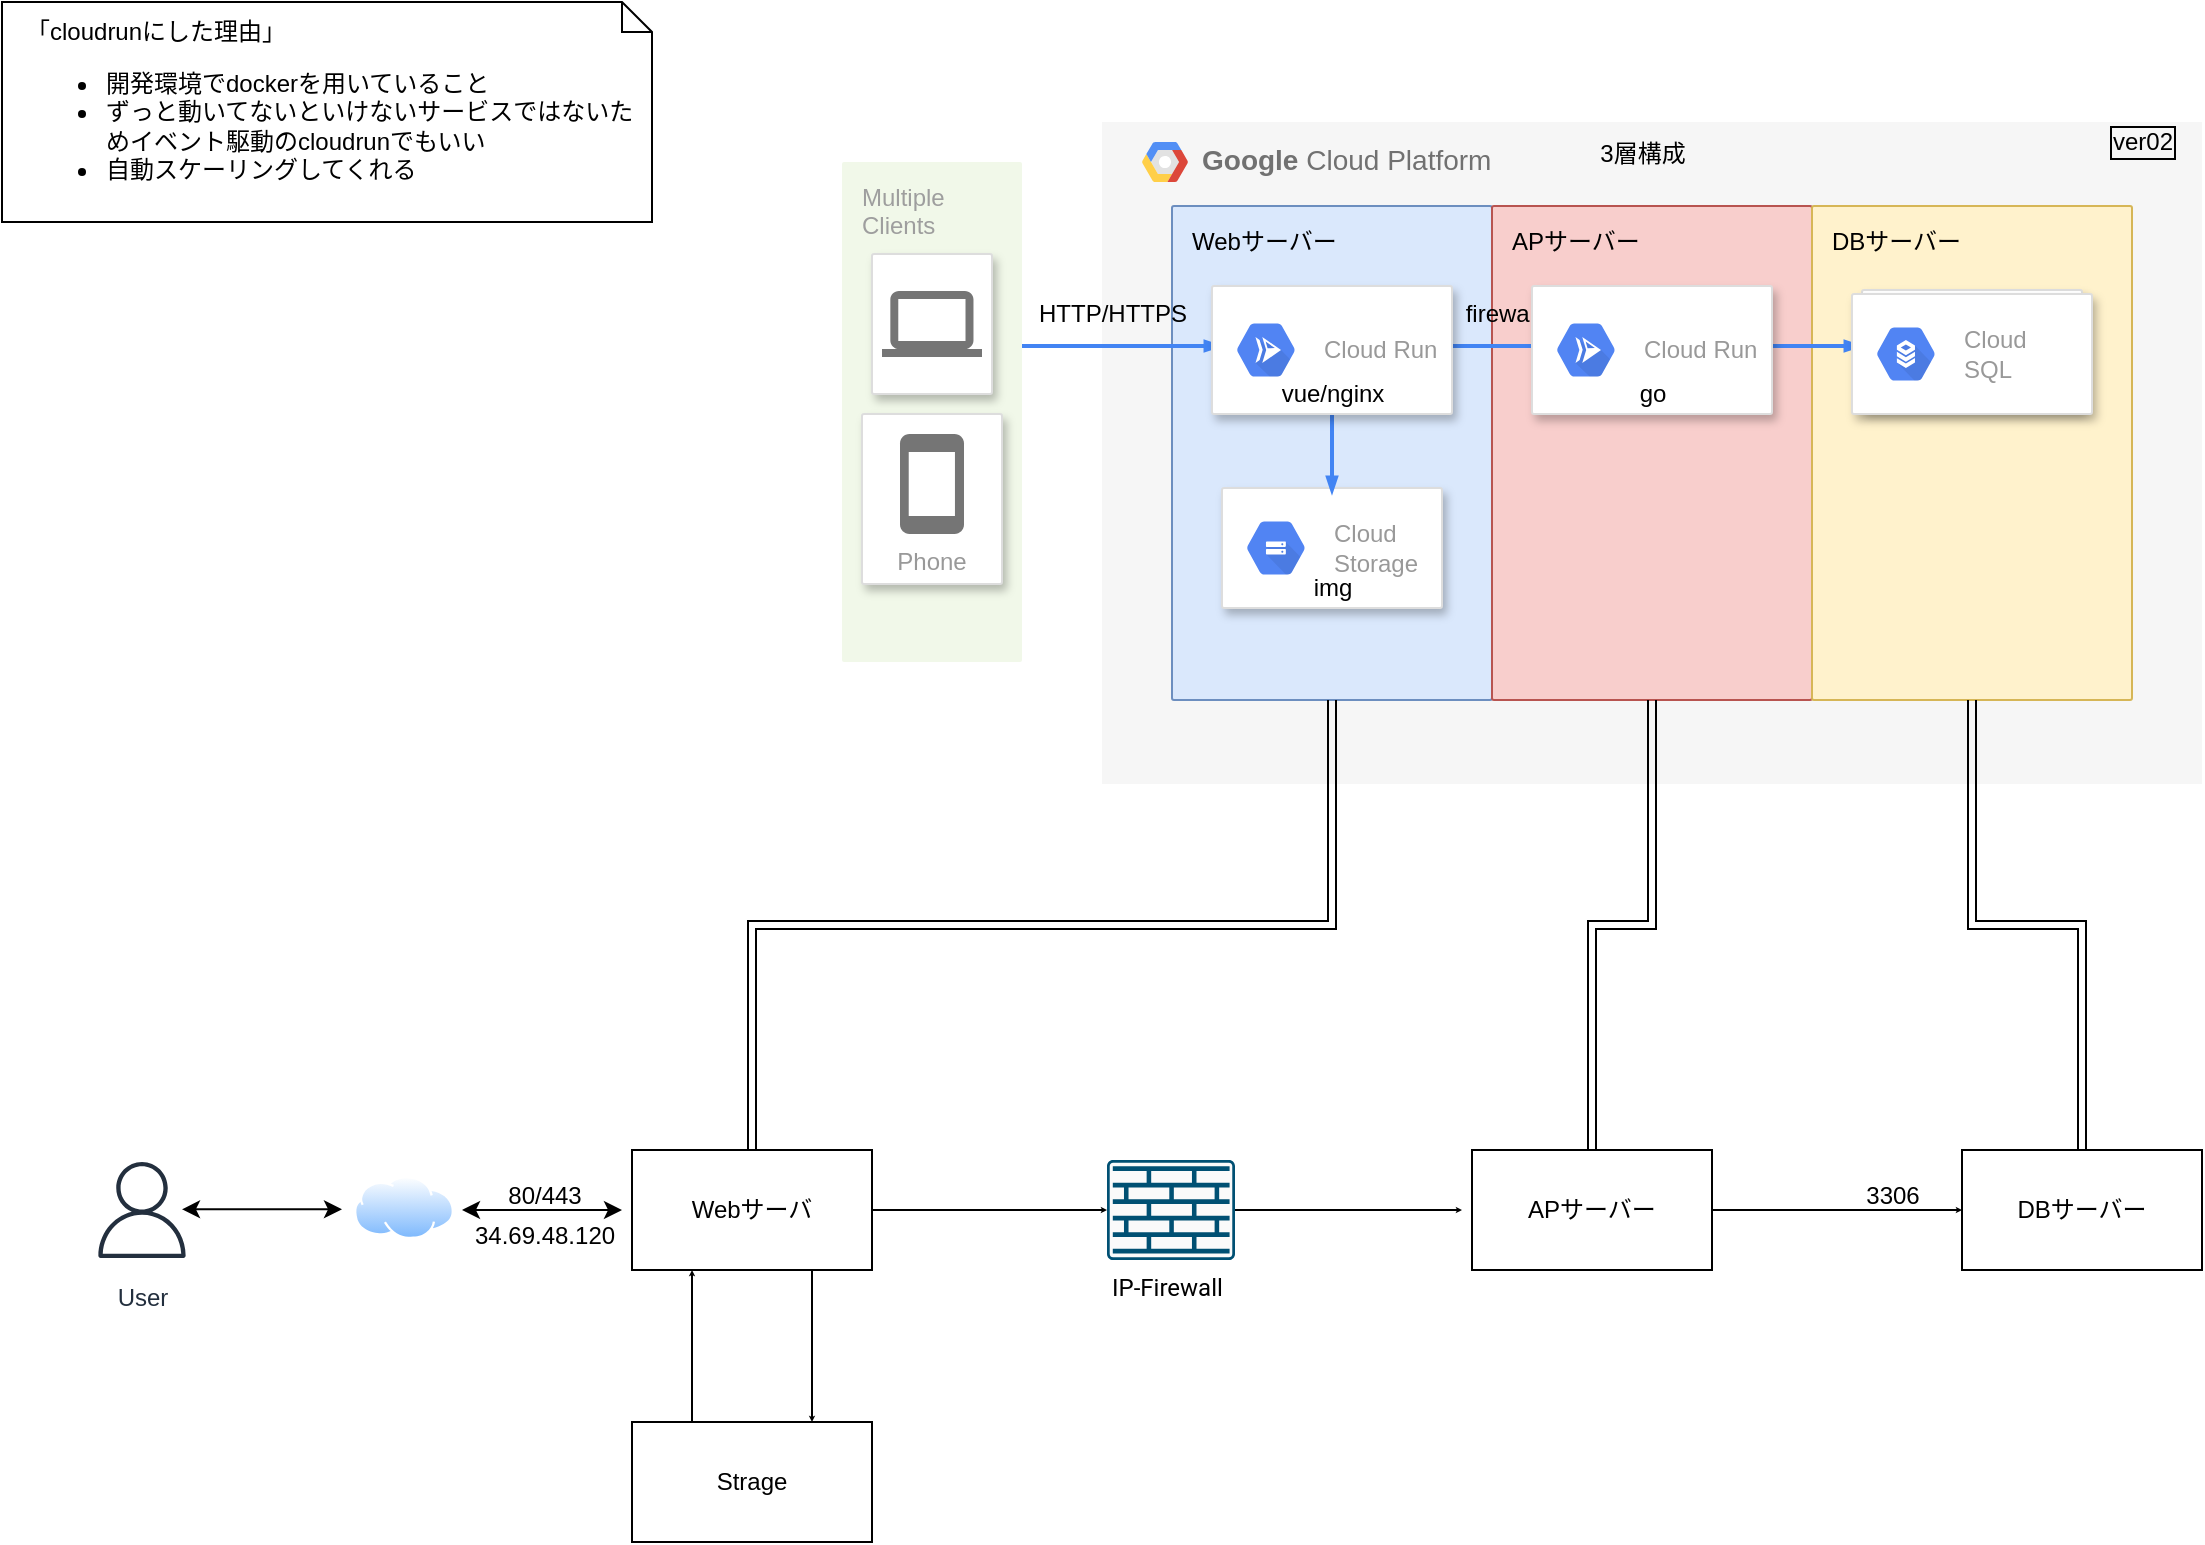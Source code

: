 <mxfile version="13.0.1" type="device"><diagram id="f106602c-feb2-e66a-4537-3a34d633f6aa" name="Page-1"><mxGraphModel dx="1395" dy="878" grid="1" gridSize="10" guides="1" tooltips="1" connect="1" arrows="1" fold="1" page="1" pageScale="1" pageWidth="1169" pageHeight="827" background="#ffffff" math="0" shadow="0"><root><mxCell id="0"/><mxCell id="1" parent="0"/><mxCell id="997" value="Multiple&lt;br&gt;Clients" style="rounded=1;absoluteArcSize=1;arcSize=2;html=1;strokeColor=none;gradientColor=none;shadow=0;dashed=0;fontSize=12;fontColor=#9E9E9E;align=left;verticalAlign=top;spacing=10;spacingTop=-4;fillColor=#F1F8E9;" parent="1" vertex="1"><mxGeometry x="420" y="80" width="90" height="250" as="geometry"/></mxCell><mxCell id="14" value="&lt;b&gt;Google &lt;/b&gt;Cloud Platform" style="fillColor=#F6F6F6;strokeColor=none;shadow=0;gradientColor=none;fontSize=14;align=left;spacing=10;fontColor=#717171;9E9E9E;verticalAlign=top;spacingTop=-4;fontStyle=0;spacingLeft=40;html=1;" parent="1" vertex="1"><mxGeometry x="550" y="60" width="550" height="331" as="geometry"/></mxCell><mxCell id="15" value="" style="shape=mxgraph.gcp2.google_cloud_platform;fillColor=#F6F6F6;strokeColor=none;shadow=0;gradientColor=none;" parent="14" vertex="1"><mxGeometry width="23" height="20" relative="1" as="geometry"><mxPoint x="20" y="10" as="offset"/></mxGeometry></mxCell><mxCell id="xnRVqXZWLmAFNHzwC3zH-1014" value="Webサーバー" style="points=[[0,0,0],[0.25,0,0],[0.5,0,0],[0.75,0,0],[1,0,0],[1,0.25,0],[1,0.5,0],[1,0.75,0],[1,1,0],[0.75,1,0],[0.5,1,0],[0.25,1,0],[0,1,0],[0,0.75,0],[0,0.5,0],[0,0.25,0]];rounded=1;absoluteArcSize=1;arcSize=2;html=1;strokeColor=#6c8ebf;shadow=0;dashed=0;fontSize=12;align=left;verticalAlign=top;spacing=10;spacingTop=-4;fillColor=#dae8fc;" vertex="1" parent="14"><mxGeometry x="35" y="42" width="160" height="247" as="geometry"/></mxCell><mxCell id="xnRVqXZWLmAFNHzwC3zH-1018" value="APサーバー" style="points=[[0,0,0],[0.25,0,0],[0.5,0,0],[0.75,0,0],[1,0,0],[1,0.25,0],[1,0.5,0],[1,0.75,0],[1,1,0],[0.75,1,0],[0.5,1,0],[0.25,1,0],[0,1,0],[0,0.75,0],[0,0.5,0],[0,0.25,0]];rounded=1;absoluteArcSize=1;arcSize=2;html=1;strokeColor=#b85450;shadow=0;dashed=0;fontSize=12;align=left;verticalAlign=top;spacing=10;spacingTop=-4;fillColor=#f8cecc;" vertex="1" parent="14"><mxGeometry x="195" y="42" width="160" height="247" as="geometry"/></mxCell><mxCell id="xnRVqXZWLmAFNHzwC3zH-1019" value="DBサーバー" style="points=[[0,0,0],[0.25,0,0],[0.5,0,0],[0.75,0,0],[1,0,0],[1,0.25,0],[1,0.5,0],[1,0.75,0],[1,1,0],[0.75,1,0],[0.5,1,0],[0.25,1,0],[0,1,0],[0,0.75,0],[0,0.5,0],[0,0.25,0]];rounded=1;absoluteArcSize=1;arcSize=2;html=1;strokeColor=#d6b656;shadow=0;dashed=0;fontSize=12;align=left;verticalAlign=top;spacing=10;spacingTop=-4;fillColor=#fff2cc;" vertex="1" parent="14"><mxGeometry x="355" y="42" width="160" height="247" as="geometry"/></mxCell><mxCell id="xnRVqXZWLmAFNHzwC3zH-1062" value="HTTP/HTTPS" style="text;html=1;align=center;verticalAlign=middle;resizable=0;points=[];autosize=1;" vertex="1" parent="14"><mxGeometry x="-40" y="86" width="90" height="20" as="geometry"/></mxCell><mxCell id="xnRVqXZWLmAFNHzwC3zH-1060" value="firewall" style="text;html=1;align=center;verticalAlign=middle;resizable=0;points=[];autosize=1;" vertex="1" parent="14"><mxGeometry x="175" y="86" width="50" height="20" as="geometry"/></mxCell><mxCell id="xnRVqXZWLmAFNHzwC3zH-1066" value="3層構成" style="text;html=1;align=center;verticalAlign=middle;resizable=0;points=[];autosize=1;" vertex="1" parent="14"><mxGeometry x="240" y="6" width="60" height="20" as="geometry"/></mxCell><mxCell id="xnRVqXZWLmAFNHzwC3zH-1084" value="ver02" style="text;html=1;align=center;verticalAlign=middle;resizable=0;points=[];autosize=1;labelBorderColor=#000000;spacingTop=0;" vertex="1" parent="14"><mxGeometry x="495" width="50" height="20" as="geometry"/></mxCell><mxCell id="998" style="edgeStyle=elbowEdgeStyle;rounded=0;elbow=vertical;html=1;labelBackgroundColor=none;startFill=1;startSize=4;endArrow=blockThin;endFill=1;endSize=4;jettySize=auto;orthogonalLoop=1;strokeColor=#4284F3;strokeWidth=2;fontSize=12;fontColor=#000000;align=left;dashed=0;entryX=0;entryY=0.5;entryDx=0;entryDy=0;entryPerimeter=0;" parent="1" edge="1"><mxGeometry relative="1" as="geometry"><mxPoint x="510" y="172" as="sourcePoint"/><mxPoint x="610" y="172" as="targetPoint"/><Array as="points"><mxPoint x="550" y="172"/><mxPoint x="560" y="168"/><mxPoint x="600" y="156"/></Array></mxGeometry></mxCell><mxCell id="987" value="" style="strokeColor=#dddddd;fillColor=#ffffff;shadow=1;strokeWidth=1;rounded=1;absoluteArcSize=1;arcSize=2;labelPosition=center;verticalLabelPosition=middle;align=center;verticalAlign=bottom;spacingLeft=0;fontColor=#999999;fontSize=12;whiteSpace=wrap;spacingBottom=2;html=1;" parent="1" vertex="1"><mxGeometry x="435" y="126" width="60" height="70" as="geometry"/></mxCell><mxCell id="988" value="" style="dashed=0;connectable=0;html=1;fillColor=#757575;strokeColor=none;shape=mxgraph.gcp2.laptop;part=1;" parent="987" vertex="1"><mxGeometry x="0.5" width="50" height="33" relative="1" as="geometry"><mxPoint x="-25" y="18.5" as="offset"/></mxGeometry></mxCell><mxCell id="xnRVqXZWLmAFNHzwC3zH-1002" value="Phone" style="strokeColor=#dddddd;shadow=1;strokeWidth=1;rounded=1;absoluteArcSize=1;arcSize=2;labelPosition=center;verticalLabelPosition=middle;align=center;verticalAlign=bottom;spacingLeft=0;fontColor=#999999;fontSize=12;whiteSpace=wrap;spacingBottom=2;" vertex="1" parent="1"><mxGeometry x="430" y="206" width="70" height="85" as="geometry"/></mxCell><mxCell id="xnRVqXZWLmAFNHzwC3zH-1003" value="" style="dashed=0;connectable=0;html=1;fillColor=#757575;strokeColor=none;shape=mxgraph.gcp2.phone;part=1;" vertex="1" parent="xnRVqXZWLmAFNHzwC3zH-1002"><mxGeometry x="0.5" width="32" height="50" relative="1" as="geometry"><mxPoint x="-16" y="10" as="offset"/></mxGeometry></mxCell><mxCell id="xnRVqXZWLmAFNHzwC3zH-1006" value="" style="edgeStyle=orthogonalEdgeStyle;fontSize=12;html=1;endArrow=blockThin;endFill=1;rounded=0;strokeWidth=2;endSize=4;startSize=4;dashed=0;strokeColor=#4284F3;entryX=0;entryY=0.5;entryDx=0;entryDy=0;exitX=1;exitY=0.5;exitDx=0;exitDy=0;" edge="1" parent="1"><mxGeometry width="100" relative="1" as="geometry"><mxPoint x="720" y="172" as="sourcePoint"/><mxPoint x="775" y="172" as="targetPoint"/><Array as="points"/></mxGeometry></mxCell><mxCell id="xnRVqXZWLmAFNHzwC3zH-1011" value="" style="edgeStyle=orthogonalEdgeStyle;fontSize=12;html=1;endArrow=blockThin;endFill=1;rounded=0;strokeWidth=2;endSize=4;startSize=4;dashed=0;strokeColor=#4284F3;entryX=0;entryY=0.5;entryDx=0;entryDy=0;" edge="1" parent="1"><mxGeometry width="100" relative="1" as="geometry"><mxPoint x="880" y="172" as="sourcePoint"/><mxPoint x="930" y="172" as="targetPoint"/><Array as="points"><mxPoint x="880" y="172"/></Array></mxGeometry></mxCell><mxCell id="xnRVqXZWLmAFNHzwC3zH-1020" value="" style="strokeColor=#dddddd;shadow=1;strokeWidth=1;rounded=1;absoluteArcSize=1;arcSize=2;" vertex="1" parent="1"><mxGeometry x="610" y="243" width="110" height="60" as="geometry"/></mxCell><mxCell id="xnRVqXZWLmAFNHzwC3zH-1021" value="Cloud&#10;Storage" style="dashed=0;connectable=0;html=1;fillColor=#5184F3;strokeColor=none;shape=mxgraph.gcp2.hexIcon;prIcon=cloud_storage;part=1;labelPosition=right;verticalLabelPosition=middle;align=left;verticalAlign=middle;spacingLeft=5;fontColor=#999999;fontSize=12;" vertex="1" parent="xnRVqXZWLmAFNHzwC3zH-1020"><mxGeometry y="0.5" width="44" height="39" relative="1" as="geometry"><mxPoint x="5" y="-19.5" as="offset"/></mxGeometry></mxCell><mxCell id="xnRVqXZWLmAFNHzwC3zH-1057" value="img" style="text;html=1;align=center;verticalAlign=middle;resizable=0;points=[];autosize=1;" vertex="1" parent="xnRVqXZWLmAFNHzwC3zH-1020"><mxGeometry x="40" y="40" width="30" height="20" as="geometry"/></mxCell><mxCell id="xnRVqXZWLmAFNHzwC3zH-1052" value="" style="edgeStyle=orthogonalEdgeStyle;fontSize=12;html=1;endArrow=blockThin;endFill=1;rounded=0;strokeWidth=2;endSize=4;startSize=4;dashed=0;strokeColor=#4284F3;exitX=0.5;exitY=1;exitDx=0;exitDy=0;" edge="1" parent="1"><mxGeometry width="100" relative="1" as="geometry"><mxPoint x="665" y="206" as="sourcePoint"/><mxPoint x="665" y="246" as="targetPoint"/></mxGeometry></mxCell><mxCell id="xnRVqXZWLmAFNHzwC3zH-1076" value="" style="strokeColor=#dddddd;shadow=1;strokeWidth=1;rounded=1;absoluteArcSize=1;arcSize=2;" vertex="1" parent="1"><mxGeometry x="605" y="142" width="120" height="64" as="geometry"/></mxCell><mxCell id="xnRVqXZWLmAFNHzwC3zH-1077" value="Cloud Run" style="dashed=0;connectable=0;html=1;fillColor=#5184F3;strokeColor=none;shape=mxgraph.gcp2.hexIcon;prIcon=cloud_run;part=1;labelPosition=right;verticalLabelPosition=middle;align=left;verticalAlign=middle;spacingLeft=5;fontColor=#999999;fontSize=12;" vertex="1" parent="xnRVqXZWLmAFNHzwC3zH-1076"><mxGeometry y="0.5" width="44" height="39" relative="1" as="geometry"><mxPoint x="5" y="-19.5" as="offset"/></mxGeometry></mxCell><mxCell id="xnRVqXZWLmAFNHzwC3zH-1081" value="vue/nginx" style="text;html=1;align=center;verticalAlign=middle;resizable=0;points=[];autosize=1;fontColor=#000000;" vertex="1" parent="xnRVqXZWLmAFNHzwC3zH-1076"><mxGeometry x="25" y="44" width="70" height="20" as="geometry"/></mxCell><mxCell id="xnRVqXZWLmAFNHzwC3zH-1078" value="" style="strokeColor=#dddddd;shadow=1;strokeWidth=1;rounded=1;absoluteArcSize=1;arcSize=2;" vertex="1" parent="1"><mxGeometry x="765" y="142" width="120" height="64" as="geometry"/></mxCell><mxCell id="xnRVqXZWLmAFNHzwC3zH-1079" value="Cloud Run" style="dashed=0;connectable=0;html=1;fillColor=#5184F3;strokeColor=none;shape=mxgraph.gcp2.hexIcon;prIcon=cloud_run;part=1;labelPosition=right;verticalLabelPosition=middle;align=left;verticalAlign=middle;spacingLeft=5;fontColor=#999999;fontSize=12;" vertex="1" parent="xnRVqXZWLmAFNHzwC3zH-1078"><mxGeometry y="0.5" width="44" height="39" relative="1" as="geometry"><mxPoint x="5" y="-19.5" as="offset"/></mxGeometry></mxCell><mxCell id="xnRVqXZWLmAFNHzwC3zH-1082" value="go" style="text;html=1;align=center;verticalAlign=middle;resizable=0;points=[];autosize=1;fontColor=#000000;" vertex="1" parent="xnRVqXZWLmAFNHzwC3zH-1078"><mxGeometry x="45" y="44" width="30" height="20" as="geometry"/></mxCell><mxCell id="xnRVqXZWLmAFNHzwC3zH-1083" value="&lt;div&gt;「cloudrunにした理由」&lt;/div&gt;&lt;div&gt;&lt;ul&gt;&lt;li&gt;開発環境でdockerを用いていること&lt;/li&gt;&lt;li&gt;ずっと動いてないといけないサービスではないためイベント駆動のcloudrunでもいい&lt;/li&gt;&lt;li&gt;自動スケーリングしてくれる&lt;/li&gt;&lt;/ul&gt;&lt;/div&gt;" style="shape=note;size=15;align=left;spacingLeft=10;html=1;whiteSpace=wrap;" vertex="1" parent="1"><mxGeometry width="325" height="110" as="geometry"/></mxCell><mxCell id="xnRVqXZWLmAFNHzwC3zH-1085" value="" style="strokeColor=#dddddd;shadow=1;strokeWidth=1;rounded=1;absoluteArcSize=1;arcSize=2;fontColor=#000000;" vertex="1" parent="1"><mxGeometry x="930" y="144" width="110" height="60" as="geometry"/></mxCell><mxCell id="xnRVqXZWLmAFNHzwC3zH-1086" value="Cloud&#10;Firestore" style="dashed=0;connectable=0;html=1;fillColor=#5184F3;strokeColor=none;shape=mxgraph.gcp2.hexIcon;prIcon=cloud_firestore;part=1;labelPosition=right;verticalLabelPosition=middle;align=left;verticalAlign=middle;spacingLeft=5;fontColor=#999999;fontSize=12;" vertex="1" parent="xnRVqXZWLmAFNHzwC3zH-1085"><mxGeometry y="0.5" width="44" height="39" relative="1" as="geometry"><mxPoint x="5" y="-19.5" as="offset"/></mxGeometry></mxCell><mxCell id="xnRVqXZWLmAFNHzwC3zH-1089" value="" style="strokeColor=#dddddd;shadow=1;strokeWidth=1;rounded=1;absoluteArcSize=1;arcSize=2;fontColor=#000000;" vertex="1" parent="1"><mxGeometry x="925" y="146" width="120" height="60" as="geometry"/></mxCell><mxCell id="xnRVqXZWLmAFNHzwC3zH-1090" value="Cloud&#10;SQL" style="dashed=0;connectable=0;html=1;fillColor=#5184F3;strokeColor=none;shape=mxgraph.gcp2.hexIcon;prIcon=cloud_sql;part=1;labelPosition=right;verticalLabelPosition=middle;align=left;verticalAlign=middle;spacingLeft=5;fontColor=#999999;fontSize=12;" vertex="1" parent="xnRVqXZWLmAFNHzwC3zH-1089"><mxGeometry y="0.5" width="44" height="39" relative="1" as="geometry"><mxPoint x="5" y="-19.5" as="offset"/></mxGeometry></mxCell><mxCell id="xnRVqXZWLmAFNHzwC3zH-1092" value="User" style="outlineConnect=0;fontColor=#232F3E;gradientColor=none;strokeColor=#232F3E;fillColor=#ffffff;dashed=0;verticalLabelPosition=bottom;verticalAlign=top;align=center;html=1;fontSize=12;fontStyle=0;aspect=fixed;shape=mxgraph.aws4.resourceIcon;resIcon=mxgraph.aws4.user;" vertex="1" parent="1"><mxGeometry x="40" y="574" width="60" height="60" as="geometry"/></mxCell><mxCell id="xnRVqXZWLmAFNHzwC3zH-1096" value="" style="endArrow=classic;startArrow=classic;html=1;fontColor=#000000;exitX=0;exitY=0.5;exitDx=0;exitDy=0;" edge="1" parent="1"><mxGeometry width="50" height="50" relative="1" as="geometry"><mxPoint x="310" y="604.0" as="sourcePoint"/><mxPoint x="230" y="604" as="targetPoint"/></mxGeometry></mxCell><mxCell id="xnRVqXZWLmAFNHzwC3zH-1110" style="edgeStyle=orthogonalEdgeStyle;rounded=0;orthogonalLoop=1;jettySize=auto;html=1;exitX=0.75;exitY=1;exitDx=0;exitDy=0;entryX=0.75;entryY=0;entryDx=0;entryDy=0;endSize=0;fontColor=#000000;" edge="1" parent="1" source="xnRVqXZWLmAFNHzwC3zH-1098" target="xnRVqXZWLmAFNHzwC3zH-1099"><mxGeometry relative="1" as="geometry"/></mxCell><mxCell id="xnRVqXZWLmAFNHzwC3zH-1122" style="edgeStyle=orthogonalEdgeStyle;rounded=0;orthogonalLoop=1;jettySize=auto;html=1;entryX=0;entryY=0.5;entryDx=0;entryDy=0;entryPerimeter=0;endSize=0;fontColor=#000000;" edge="1" parent="1" source="xnRVqXZWLmAFNHzwC3zH-1098" target="xnRVqXZWLmAFNHzwC3zH-1116"><mxGeometry relative="1" as="geometry"/></mxCell><mxCell id="xnRVqXZWLmAFNHzwC3zH-1127" style="edgeStyle=orthogonalEdgeStyle;rounded=0;orthogonalLoop=1;jettySize=auto;html=1;exitX=0.5;exitY=0;exitDx=0;exitDy=0;entryX=0.5;entryY=1;entryDx=0;entryDy=0;entryPerimeter=0;fontColor=#000000;shape=link;" edge="1" parent="1" source="xnRVqXZWLmAFNHzwC3zH-1098" target="xnRVqXZWLmAFNHzwC3zH-1014"><mxGeometry relative="1" as="geometry"/></mxCell><mxCell id="xnRVqXZWLmAFNHzwC3zH-1098" value="Webサーバ" style="rounded=0;whiteSpace=wrap;html=1;fontColor=#000000;" vertex="1" parent="1"><mxGeometry x="315" y="574" width="120" height="60" as="geometry"/></mxCell><mxCell id="xnRVqXZWLmAFNHzwC3zH-1109" style="edgeStyle=orthogonalEdgeStyle;rounded=0;orthogonalLoop=1;jettySize=auto;html=1;exitX=0.25;exitY=0;exitDx=0;exitDy=0;entryX=0.25;entryY=1;entryDx=0;entryDy=0;endSize=0;fontColor=#000000;" edge="1" parent="1" source="xnRVqXZWLmAFNHzwC3zH-1099" target="xnRVqXZWLmAFNHzwC3zH-1098"><mxGeometry relative="1" as="geometry"/></mxCell><mxCell id="xnRVqXZWLmAFNHzwC3zH-1099" value="Strage" style="rounded=0;whiteSpace=wrap;html=1;fontColor=#000000;" vertex="1" parent="1"><mxGeometry x="315" y="710" width="120" height="60" as="geometry"/></mxCell><mxCell id="xnRVqXZWLmAFNHzwC3zH-1120" style="edgeStyle=orthogonalEdgeStyle;rounded=0;orthogonalLoop=1;jettySize=auto;html=1;entryX=0;entryY=0.5;entryDx=0;entryDy=0;endSize=0;fontColor=#000000;" edge="1" parent="1" source="xnRVqXZWLmAFNHzwC3zH-1100" target="xnRVqXZWLmAFNHzwC3zH-1101"><mxGeometry relative="1" as="geometry"/></mxCell><mxCell id="xnRVqXZWLmAFNHzwC3zH-1128" style="edgeStyle=orthogonalEdgeStyle;rounded=0;orthogonalLoop=1;jettySize=auto;html=1;exitX=0.5;exitY=0;exitDx=0;exitDy=0;entryX=0.5;entryY=1;entryDx=0;entryDy=0;entryPerimeter=0;fontColor=#000000;shape=link;" edge="1" parent="1" source="xnRVqXZWLmAFNHzwC3zH-1100" target="xnRVqXZWLmAFNHzwC3zH-1018"><mxGeometry relative="1" as="geometry"/></mxCell><mxCell id="xnRVqXZWLmAFNHzwC3zH-1100" value="APサーバー" style="rounded=0;whiteSpace=wrap;html=1;fontColor=#000000;" vertex="1" parent="1"><mxGeometry x="735" y="574" width="120" height="60" as="geometry"/></mxCell><mxCell id="xnRVqXZWLmAFNHzwC3zH-1129" style="edgeStyle=orthogonalEdgeStyle;rounded=0;orthogonalLoop=1;jettySize=auto;html=1;entryX=0.5;entryY=1;entryDx=0;entryDy=0;entryPerimeter=0;fontColor=#000000;shape=link;" edge="1" parent="1" source="xnRVqXZWLmAFNHzwC3zH-1101" target="xnRVqXZWLmAFNHzwC3zH-1019"><mxGeometry relative="1" as="geometry"/></mxCell><mxCell id="xnRVqXZWLmAFNHzwC3zH-1101" value="DBサーバー" style="rounded=0;whiteSpace=wrap;html=1;fontColor=#000000;" vertex="1" parent="1"><mxGeometry x="980" y="574" width="120" height="60" as="geometry"/></mxCell><mxCell id="xnRVqXZWLmAFNHzwC3zH-1102" value="80/443" style="text;html=1;align=center;verticalAlign=middle;resizable=0;points=[];autosize=1;fontColor=#000000;" vertex="1" parent="1"><mxGeometry x="246" y="587" width="50" height="20" as="geometry"/></mxCell><mxCell id="xnRVqXZWLmAFNHzwC3zH-1111" value="3306" style="text;html=1;align=center;verticalAlign=middle;resizable=0;points=[];autosize=1;fontColor=#000000;" vertex="1" parent="1"><mxGeometry x="925" y="587" width="40" height="20" as="geometry"/></mxCell><mxCell id="xnRVqXZWLmAFNHzwC3zH-1121" style="edgeStyle=orthogonalEdgeStyle;rounded=0;orthogonalLoop=1;jettySize=auto;html=1;endSize=0;fontColor=#000000;" edge="1" parent="1" source="xnRVqXZWLmAFNHzwC3zH-1116"><mxGeometry relative="1" as="geometry"><mxPoint x="730" y="604" as="targetPoint"/></mxGeometry></mxCell><mxCell id="xnRVqXZWLmAFNHzwC3zH-1116" value="" style="points=[[0.015,0.015,0],[0.985,0.015,0],[0.985,0.985,0],[0.015,0.985,0],[0.25,0,0],[0.5,0,0],[0.75,0,0],[1,0.25,0],[1,0.5,0],[1,0.75,0],[0.75,1,0],[0.5,1,0],[0.25,1,0],[0,0.75,0],[0,0.5,0],[0,0.25,0]];verticalLabelPosition=bottom;html=1;verticalAlign=top;aspect=fixed;align=center;pointerEvents=1;shape=mxgraph.cisco19.rect;prIcon=firewall;fillColor=#FAFAFA;strokeColor=#005073;fontColor=#000000;" vertex="1" parent="1"><mxGeometry x="552.5" y="579" width="64" height="50" as="geometry"/></mxCell><mxCell id="xnRVqXZWLmAFNHzwC3zH-1119" value="&lt;span style=&quot;font-family: &amp;#34;roboto&amp;#34; , sans-serif ; font-size: 12px ; font-style: normal ; font-weight: 400 ; letter-spacing: normal ; text-align: left ; text-indent: 0px ; text-transform: none ; word-spacing: 0px ; float: none ; display: inline&quot;&gt;IP-Firewall&lt;br&gt;&lt;/span&gt;" style="text;whiteSpace=wrap;html=1;fontColor=#000000;" vertex="1" parent="1"><mxGeometry x="552.5" y="629" width="70" height="30" as="geometry"/></mxCell><mxCell id="xnRVqXZWLmAFNHzwC3zH-1124" value="34.69.48.120" style="text;html=1;align=center;verticalAlign=middle;resizable=0;points=[];autosize=1;fontColor=#000000;" vertex="1" parent="1"><mxGeometry x="226" y="607" width="90" height="20" as="geometry"/></mxCell><mxCell id="xnRVqXZWLmAFNHzwC3zH-1125" value="" style="aspect=fixed;perimeter=ellipsePerimeter;html=1;align=center;shadow=0;dashed=0;spacingTop=3;image;image=img/lib/active_directory/internet_cloud.svg;fontColor=#000000;" vertex="1" parent="1"><mxGeometry x="176" y="587" width="50" height="31.5" as="geometry"/></mxCell><mxCell id="xnRVqXZWLmAFNHzwC3zH-1126" value="" style="endArrow=classic;startArrow=classic;html=1;fontColor=#000000;exitX=0;exitY=0.5;exitDx=0;exitDy=0;" edge="1" parent="1"><mxGeometry width="50" height="50" relative="1" as="geometry"><mxPoint x="170" y="603.66" as="sourcePoint"/><mxPoint x="90" y="603.66" as="targetPoint"/></mxGeometry></mxCell></root></mxGraphModel></diagram></mxfile>